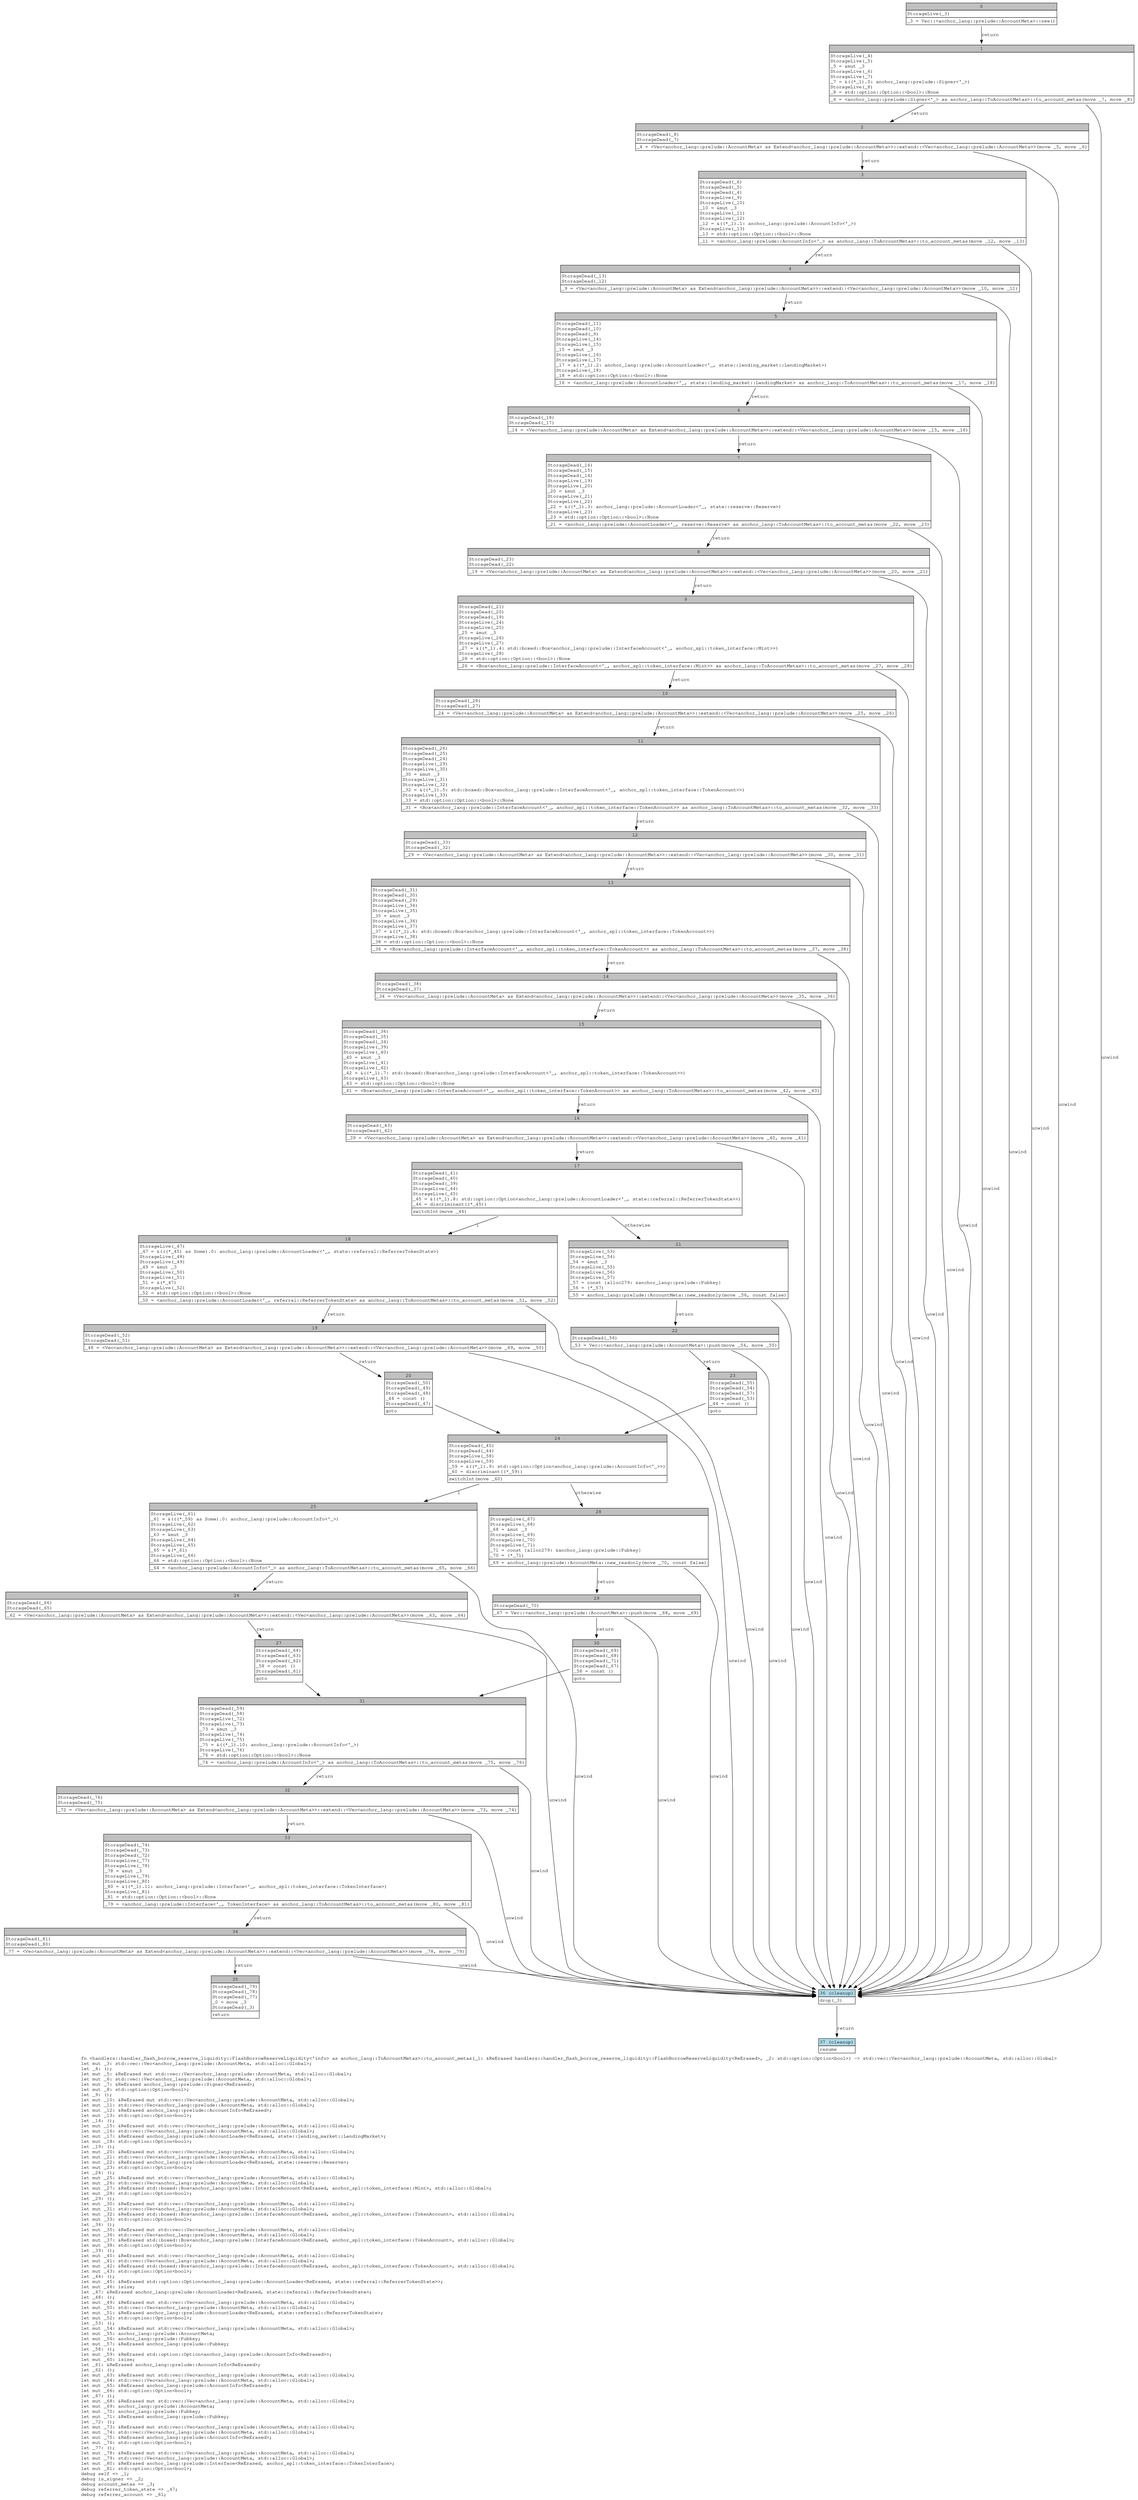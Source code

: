 digraph Mir_0_3584 {
    graph [fontname="Courier, monospace"];
    node [fontname="Courier, monospace"];
    edge [fontname="Courier, monospace"];
    label=<fn &lt;handlers::handler_flash_borrow_reserve_liquidity::FlashBorrowReserveLiquidity&lt;'info&gt; as anchor_lang::ToAccountMetas&gt;::to_account_metas(_1: &amp;ReErased handlers::handler_flash_borrow_reserve_liquidity::FlashBorrowReserveLiquidity&lt;ReErased&gt;, _2: std::option::Option&lt;bool&gt;) -&gt; std::vec::Vec&lt;anchor_lang::prelude::AccountMeta, std::alloc::Global&gt;<br align="left"/>let mut _3: std::vec::Vec&lt;anchor_lang::prelude::AccountMeta, std::alloc::Global&gt;;<br align="left"/>let _4: ();<br align="left"/>let mut _5: &amp;ReErased mut std::vec::Vec&lt;anchor_lang::prelude::AccountMeta, std::alloc::Global&gt;;<br align="left"/>let mut _6: std::vec::Vec&lt;anchor_lang::prelude::AccountMeta, std::alloc::Global&gt;;<br align="left"/>let mut _7: &amp;ReErased anchor_lang::prelude::Signer&lt;ReErased&gt;;<br align="left"/>let mut _8: std::option::Option&lt;bool&gt;;<br align="left"/>let _9: ();<br align="left"/>let mut _10: &amp;ReErased mut std::vec::Vec&lt;anchor_lang::prelude::AccountMeta, std::alloc::Global&gt;;<br align="left"/>let mut _11: std::vec::Vec&lt;anchor_lang::prelude::AccountMeta, std::alloc::Global&gt;;<br align="left"/>let mut _12: &amp;ReErased anchor_lang::prelude::AccountInfo&lt;ReErased&gt;;<br align="left"/>let mut _13: std::option::Option&lt;bool&gt;;<br align="left"/>let _14: ();<br align="left"/>let mut _15: &amp;ReErased mut std::vec::Vec&lt;anchor_lang::prelude::AccountMeta, std::alloc::Global&gt;;<br align="left"/>let mut _16: std::vec::Vec&lt;anchor_lang::prelude::AccountMeta, std::alloc::Global&gt;;<br align="left"/>let mut _17: &amp;ReErased anchor_lang::prelude::AccountLoader&lt;ReErased, state::lending_market::LendingMarket&gt;;<br align="left"/>let mut _18: std::option::Option&lt;bool&gt;;<br align="left"/>let _19: ();<br align="left"/>let mut _20: &amp;ReErased mut std::vec::Vec&lt;anchor_lang::prelude::AccountMeta, std::alloc::Global&gt;;<br align="left"/>let mut _21: std::vec::Vec&lt;anchor_lang::prelude::AccountMeta, std::alloc::Global&gt;;<br align="left"/>let mut _22: &amp;ReErased anchor_lang::prelude::AccountLoader&lt;ReErased, state::reserve::Reserve&gt;;<br align="left"/>let mut _23: std::option::Option&lt;bool&gt;;<br align="left"/>let _24: ();<br align="left"/>let mut _25: &amp;ReErased mut std::vec::Vec&lt;anchor_lang::prelude::AccountMeta, std::alloc::Global&gt;;<br align="left"/>let mut _26: std::vec::Vec&lt;anchor_lang::prelude::AccountMeta, std::alloc::Global&gt;;<br align="left"/>let mut _27: &amp;ReErased std::boxed::Box&lt;anchor_lang::prelude::InterfaceAccount&lt;ReErased, anchor_spl::token_interface::Mint&gt;, std::alloc::Global&gt;;<br align="left"/>let mut _28: std::option::Option&lt;bool&gt;;<br align="left"/>let _29: ();<br align="left"/>let mut _30: &amp;ReErased mut std::vec::Vec&lt;anchor_lang::prelude::AccountMeta, std::alloc::Global&gt;;<br align="left"/>let mut _31: std::vec::Vec&lt;anchor_lang::prelude::AccountMeta, std::alloc::Global&gt;;<br align="left"/>let mut _32: &amp;ReErased std::boxed::Box&lt;anchor_lang::prelude::InterfaceAccount&lt;ReErased, anchor_spl::token_interface::TokenAccount&gt;, std::alloc::Global&gt;;<br align="left"/>let mut _33: std::option::Option&lt;bool&gt;;<br align="left"/>let _34: ();<br align="left"/>let mut _35: &amp;ReErased mut std::vec::Vec&lt;anchor_lang::prelude::AccountMeta, std::alloc::Global&gt;;<br align="left"/>let mut _36: std::vec::Vec&lt;anchor_lang::prelude::AccountMeta, std::alloc::Global&gt;;<br align="left"/>let mut _37: &amp;ReErased std::boxed::Box&lt;anchor_lang::prelude::InterfaceAccount&lt;ReErased, anchor_spl::token_interface::TokenAccount&gt;, std::alloc::Global&gt;;<br align="left"/>let mut _38: std::option::Option&lt;bool&gt;;<br align="left"/>let _39: ();<br align="left"/>let mut _40: &amp;ReErased mut std::vec::Vec&lt;anchor_lang::prelude::AccountMeta, std::alloc::Global&gt;;<br align="left"/>let mut _41: std::vec::Vec&lt;anchor_lang::prelude::AccountMeta, std::alloc::Global&gt;;<br align="left"/>let mut _42: &amp;ReErased std::boxed::Box&lt;anchor_lang::prelude::InterfaceAccount&lt;ReErased, anchor_spl::token_interface::TokenAccount&gt;, std::alloc::Global&gt;;<br align="left"/>let mut _43: std::option::Option&lt;bool&gt;;<br align="left"/>let _44: ();<br align="left"/>let mut _45: &amp;ReErased std::option::Option&lt;anchor_lang::prelude::AccountLoader&lt;ReErased, state::referral::ReferrerTokenState&gt;&gt;;<br align="left"/>let mut _46: isize;<br align="left"/>let _47: &amp;ReErased anchor_lang::prelude::AccountLoader&lt;ReErased, state::referral::ReferrerTokenState&gt;;<br align="left"/>let _48: ();<br align="left"/>let mut _49: &amp;ReErased mut std::vec::Vec&lt;anchor_lang::prelude::AccountMeta, std::alloc::Global&gt;;<br align="left"/>let mut _50: std::vec::Vec&lt;anchor_lang::prelude::AccountMeta, std::alloc::Global&gt;;<br align="left"/>let mut _51: &amp;ReErased anchor_lang::prelude::AccountLoader&lt;ReErased, state::referral::ReferrerTokenState&gt;;<br align="left"/>let mut _52: std::option::Option&lt;bool&gt;;<br align="left"/>let _53: ();<br align="left"/>let mut _54: &amp;ReErased mut std::vec::Vec&lt;anchor_lang::prelude::AccountMeta, std::alloc::Global&gt;;<br align="left"/>let mut _55: anchor_lang::prelude::AccountMeta;<br align="left"/>let mut _56: anchor_lang::prelude::Pubkey;<br align="left"/>let mut _57: &amp;ReErased anchor_lang::prelude::Pubkey;<br align="left"/>let _58: ();<br align="left"/>let mut _59: &amp;ReErased std::option::Option&lt;anchor_lang::prelude::AccountInfo&lt;ReErased&gt;&gt;;<br align="left"/>let mut _60: isize;<br align="left"/>let _61: &amp;ReErased anchor_lang::prelude::AccountInfo&lt;ReErased&gt;;<br align="left"/>let _62: ();<br align="left"/>let mut _63: &amp;ReErased mut std::vec::Vec&lt;anchor_lang::prelude::AccountMeta, std::alloc::Global&gt;;<br align="left"/>let mut _64: std::vec::Vec&lt;anchor_lang::prelude::AccountMeta, std::alloc::Global&gt;;<br align="left"/>let mut _65: &amp;ReErased anchor_lang::prelude::AccountInfo&lt;ReErased&gt;;<br align="left"/>let mut _66: std::option::Option&lt;bool&gt;;<br align="left"/>let _67: ();<br align="left"/>let mut _68: &amp;ReErased mut std::vec::Vec&lt;anchor_lang::prelude::AccountMeta, std::alloc::Global&gt;;<br align="left"/>let mut _69: anchor_lang::prelude::AccountMeta;<br align="left"/>let mut _70: anchor_lang::prelude::Pubkey;<br align="left"/>let mut _71: &amp;ReErased anchor_lang::prelude::Pubkey;<br align="left"/>let _72: ();<br align="left"/>let mut _73: &amp;ReErased mut std::vec::Vec&lt;anchor_lang::prelude::AccountMeta, std::alloc::Global&gt;;<br align="left"/>let mut _74: std::vec::Vec&lt;anchor_lang::prelude::AccountMeta, std::alloc::Global&gt;;<br align="left"/>let mut _75: &amp;ReErased anchor_lang::prelude::AccountInfo&lt;ReErased&gt;;<br align="left"/>let mut _76: std::option::Option&lt;bool&gt;;<br align="left"/>let _77: ();<br align="left"/>let mut _78: &amp;ReErased mut std::vec::Vec&lt;anchor_lang::prelude::AccountMeta, std::alloc::Global&gt;;<br align="left"/>let mut _79: std::vec::Vec&lt;anchor_lang::prelude::AccountMeta, std::alloc::Global&gt;;<br align="left"/>let mut _80: &amp;ReErased anchor_lang::prelude::Interface&lt;ReErased, anchor_spl::token_interface::TokenInterface&gt;;<br align="left"/>let mut _81: std::option::Option&lt;bool&gt;;<br align="left"/>debug self =&gt; _1;<br align="left"/>debug is_signer =&gt; _2;<br align="left"/>debug account_metas =&gt; _3;<br align="left"/>debug referrer_token_state =&gt; _47;<br align="left"/>debug referrer_account =&gt; _61;<br align="left"/>>;
    bb0__0_3584 [shape="none", label=<<table border="0" cellborder="1" cellspacing="0"><tr><td bgcolor="gray" align="center" colspan="1">0</td></tr><tr><td align="left" balign="left">StorageLive(_3)<br/></td></tr><tr><td align="left">_3 = Vec::&lt;anchor_lang::prelude::AccountMeta&gt;::new()</td></tr></table>>];
    bb1__0_3584 [shape="none", label=<<table border="0" cellborder="1" cellspacing="0"><tr><td bgcolor="gray" align="center" colspan="1">1</td></tr><tr><td align="left" balign="left">StorageLive(_4)<br/>StorageLive(_5)<br/>_5 = &amp;mut _3<br/>StorageLive(_6)<br/>StorageLive(_7)<br/>_7 = &amp;((*_1).0: anchor_lang::prelude::Signer&lt;'_&gt;)<br/>StorageLive(_8)<br/>_8 = std::option::Option::&lt;bool&gt;::None<br/></td></tr><tr><td align="left">_6 = &lt;anchor_lang::prelude::Signer&lt;'_&gt; as anchor_lang::ToAccountMetas&gt;::to_account_metas(move _7, move _8)</td></tr></table>>];
    bb2__0_3584 [shape="none", label=<<table border="0" cellborder="1" cellspacing="0"><tr><td bgcolor="gray" align="center" colspan="1">2</td></tr><tr><td align="left" balign="left">StorageDead(_8)<br/>StorageDead(_7)<br/></td></tr><tr><td align="left">_4 = &lt;Vec&lt;anchor_lang::prelude::AccountMeta&gt; as Extend&lt;anchor_lang::prelude::AccountMeta&gt;&gt;::extend::&lt;Vec&lt;anchor_lang::prelude::AccountMeta&gt;&gt;(move _5, move _6)</td></tr></table>>];
    bb3__0_3584 [shape="none", label=<<table border="0" cellborder="1" cellspacing="0"><tr><td bgcolor="gray" align="center" colspan="1">3</td></tr><tr><td align="left" balign="left">StorageDead(_6)<br/>StorageDead(_5)<br/>StorageDead(_4)<br/>StorageLive(_9)<br/>StorageLive(_10)<br/>_10 = &amp;mut _3<br/>StorageLive(_11)<br/>StorageLive(_12)<br/>_12 = &amp;((*_1).1: anchor_lang::prelude::AccountInfo&lt;'_&gt;)<br/>StorageLive(_13)<br/>_13 = std::option::Option::&lt;bool&gt;::None<br/></td></tr><tr><td align="left">_11 = &lt;anchor_lang::prelude::AccountInfo&lt;'_&gt; as anchor_lang::ToAccountMetas&gt;::to_account_metas(move _12, move _13)</td></tr></table>>];
    bb4__0_3584 [shape="none", label=<<table border="0" cellborder="1" cellspacing="0"><tr><td bgcolor="gray" align="center" colspan="1">4</td></tr><tr><td align="left" balign="left">StorageDead(_13)<br/>StorageDead(_12)<br/></td></tr><tr><td align="left">_9 = &lt;Vec&lt;anchor_lang::prelude::AccountMeta&gt; as Extend&lt;anchor_lang::prelude::AccountMeta&gt;&gt;::extend::&lt;Vec&lt;anchor_lang::prelude::AccountMeta&gt;&gt;(move _10, move _11)</td></tr></table>>];
    bb5__0_3584 [shape="none", label=<<table border="0" cellborder="1" cellspacing="0"><tr><td bgcolor="gray" align="center" colspan="1">5</td></tr><tr><td align="left" balign="left">StorageDead(_11)<br/>StorageDead(_10)<br/>StorageDead(_9)<br/>StorageLive(_14)<br/>StorageLive(_15)<br/>_15 = &amp;mut _3<br/>StorageLive(_16)<br/>StorageLive(_17)<br/>_17 = &amp;((*_1).2: anchor_lang::prelude::AccountLoader&lt;'_, state::lending_market::LendingMarket&gt;)<br/>StorageLive(_18)<br/>_18 = std::option::Option::&lt;bool&gt;::None<br/></td></tr><tr><td align="left">_16 = &lt;anchor_lang::prelude::AccountLoader&lt;'_, state::lending_market::LendingMarket&gt; as anchor_lang::ToAccountMetas&gt;::to_account_metas(move _17, move _18)</td></tr></table>>];
    bb6__0_3584 [shape="none", label=<<table border="0" cellborder="1" cellspacing="0"><tr><td bgcolor="gray" align="center" colspan="1">6</td></tr><tr><td align="left" balign="left">StorageDead(_18)<br/>StorageDead(_17)<br/></td></tr><tr><td align="left">_14 = &lt;Vec&lt;anchor_lang::prelude::AccountMeta&gt; as Extend&lt;anchor_lang::prelude::AccountMeta&gt;&gt;::extend::&lt;Vec&lt;anchor_lang::prelude::AccountMeta&gt;&gt;(move _15, move _16)</td></tr></table>>];
    bb7__0_3584 [shape="none", label=<<table border="0" cellborder="1" cellspacing="0"><tr><td bgcolor="gray" align="center" colspan="1">7</td></tr><tr><td align="left" balign="left">StorageDead(_16)<br/>StorageDead(_15)<br/>StorageDead(_14)<br/>StorageLive(_19)<br/>StorageLive(_20)<br/>_20 = &amp;mut _3<br/>StorageLive(_21)<br/>StorageLive(_22)<br/>_22 = &amp;((*_1).3: anchor_lang::prelude::AccountLoader&lt;'_, state::reserve::Reserve&gt;)<br/>StorageLive(_23)<br/>_23 = std::option::Option::&lt;bool&gt;::None<br/></td></tr><tr><td align="left">_21 = &lt;anchor_lang::prelude::AccountLoader&lt;'_, reserve::Reserve&gt; as anchor_lang::ToAccountMetas&gt;::to_account_metas(move _22, move _23)</td></tr></table>>];
    bb8__0_3584 [shape="none", label=<<table border="0" cellborder="1" cellspacing="0"><tr><td bgcolor="gray" align="center" colspan="1">8</td></tr><tr><td align="left" balign="left">StorageDead(_23)<br/>StorageDead(_22)<br/></td></tr><tr><td align="left">_19 = &lt;Vec&lt;anchor_lang::prelude::AccountMeta&gt; as Extend&lt;anchor_lang::prelude::AccountMeta&gt;&gt;::extend::&lt;Vec&lt;anchor_lang::prelude::AccountMeta&gt;&gt;(move _20, move _21)</td></tr></table>>];
    bb9__0_3584 [shape="none", label=<<table border="0" cellborder="1" cellspacing="0"><tr><td bgcolor="gray" align="center" colspan="1">9</td></tr><tr><td align="left" balign="left">StorageDead(_21)<br/>StorageDead(_20)<br/>StorageDead(_19)<br/>StorageLive(_24)<br/>StorageLive(_25)<br/>_25 = &amp;mut _3<br/>StorageLive(_26)<br/>StorageLive(_27)<br/>_27 = &amp;((*_1).4: std::boxed::Box&lt;anchor_lang::prelude::InterfaceAccount&lt;'_, anchor_spl::token_interface::Mint&gt;&gt;)<br/>StorageLive(_28)<br/>_28 = std::option::Option::&lt;bool&gt;::None<br/></td></tr><tr><td align="left">_26 = &lt;Box&lt;anchor_lang::prelude::InterfaceAccount&lt;'_, anchor_spl::token_interface::Mint&gt;&gt; as anchor_lang::ToAccountMetas&gt;::to_account_metas(move _27, move _28)</td></tr></table>>];
    bb10__0_3584 [shape="none", label=<<table border="0" cellborder="1" cellspacing="0"><tr><td bgcolor="gray" align="center" colspan="1">10</td></tr><tr><td align="left" balign="left">StorageDead(_28)<br/>StorageDead(_27)<br/></td></tr><tr><td align="left">_24 = &lt;Vec&lt;anchor_lang::prelude::AccountMeta&gt; as Extend&lt;anchor_lang::prelude::AccountMeta&gt;&gt;::extend::&lt;Vec&lt;anchor_lang::prelude::AccountMeta&gt;&gt;(move _25, move _26)</td></tr></table>>];
    bb11__0_3584 [shape="none", label=<<table border="0" cellborder="1" cellspacing="0"><tr><td bgcolor="gray" align="center" colspan="1">11</td></tr><tr><td align="left" balign="left">StorageDead(_26)<br/>StorageDead(_25)<br/>StorageDead(_24)<br/>StorageLive(_29)<br/>StorageLive(_30)<br/>_30 = &amp;mut _3<br/>StorageLive(_31)<br/>StorageLive(_32)<br/>_32 = &amp;((*_1).5: std::boxed::Box&lt;anchor_lang::prelude::InterfaceAccount&lt;'_, anchor_spl::token_interface::TokenAccount&gt;&gt;)<br/>StorageLive(_33)<br/>_33 = std::option::Option::&lt;bool&gt;::None<br/></td></tr><tr><td align="left">_31 = &lt;Box&lt;anchor_lang::prelude::InterfaceAccount&lt;'_, anchor_spl::token_interface::TokenAccount&gt;&gt; as anchor_lang::ToAccountMetas&gt;::to_account_metas(move _32, move _33)</td></tr></table>>];
    bb12__0_3584 [shape="none", label=<<table border="0" cellborder="1" cellspacing="0"><tr><td bgcolor="gray" align="center" colspan="1">12</td></tr><tr><td align="left" balign="left">StorageDead(_33)<br/>StorageDead(_32)<br/></td></tr><tr><td align="left">_29 = &lt;Vec&lt;anchor_lang::prelude::AccountMeta&gt; as Extend&lt;anchor_lang::prelude::AccountMeta&gt;&gt;::extend::&lt;Vec&lt;anchor_lang::prelude::AccountMeta&gt;&gt;(move _30, move _31)</td></tr></table>>];
    bb13__0_3584 [shape="none", label=<<table border="0" cellborder="1" cellspacing="0"><tr><td bgcolor="gray" align="center" colspan="1">13</td></tr><tr><td align="left" balign="left">StorageDead(_31)<br/>StorageDead(_30)<br/>StorageDead(_29)<br/>StorageLive(_34)<br/>StorageLive(_35)<br/>_35 = &amp;mut _3<br/>StorageLive(_36)<br/>StorageLive(_37)<br/>_37 = &amp;((*_1).6: std::boxed::Box&lt;anchor_lang::prelude::InterfaceAccount&lt;'_, anchor_spl::token_interface::TokenAccount&gt;&gt;)<br/>StorageLive(_38)<br/>_38 = std::option::Option::&lt;bool&gt;::None<br/></td></tr><tr><td align="left">_36 = &lt;Box&lt;anchor_lang::prelude::InterfaceAccount&lt;'_, anchor_spl::token_interface::TokenAccount&gt;&gt; as anchor_lang::ToAccountMetas&gt;::to_account_metas(move _37, move _38)</td></tr></table>>];
    bb14__0_3584 [shape="none", label=<<table border="0" cellborder="1" cellspacing="0"><tr><td bgcolor="gray" align="center" colspan="1">14</td></tr><tr><td align="left" balign="left">StorageDead(_38)<br/>StorageDead(_37)<br/></td></tr><tr><td align="left">_34 = &lt;Vec&lt;anchor_lang::prelude::AccountMeta&gt; as Extend&lt;anchor_lang::prelude::AccountMeta&gt;&gt;::extend::&lt;Vec&lt;anchor_lang::prelude::AccountMeta&gt;&gt;(move _35, move _36)</td></tr></table>>];
    bb15__0_3584 [shape="none", label=<<table border="0" cellborder="1" cellspacing="0"><tr><td bgcolor="gray" align="center" colspan="1">15</td></tr><tr><td align="left" balign="left">StorageDead(_36)<br/>StorageDead(_35)<br/>StorageDead(_34)<br/>StorageLive(_39)<br/>StorageLive(_40)<br/>_40 = &amp;mut _3<br/>StorageLive(_41)<br/>StorageLive(_42)<br/>_42 = &amp;((*_1).7: std::boxed::Box&lt;anchor_lang::prelude::InterfaceAccount&lt;'_, anchor_spl::token_interface::TokenAccount&gt;&gt;)<br/>StorageLive(_43)<br/>_43 = std::option::Option::&lt;bool&gt;::None<br/></td></tr><tr><td align="left">_41 = &lt;Box&lt;anchor_lang::prelude::InterfaceAccount&lt;'_, anchor_spl::token_interface::TokenAccount&gt;&gt; as anchor_lang::ToAccountMetas&gt;::to_account_metas(move _42, move _43)</td></tr></table>>];
    bb16__0_3584 [shape="none", label=<<table border="0" cellborder="1" cellspacing="0"><tr><td bgcolor="gray" align="center" colspan="1">16</td></tr><tr><td align="left" balign="left">StorageDead(_43)<br/>StorageDead(_42)<br/></td></tr><tr><td align="left">_39 = &lt;Vec&lt;anchor_lang::prelude::AccountMeta&gt; as Extend&lt;anchor_lang::prelude::AccountMeta&gt;&gt;::extend::&lt;Vec&lt;anchor_lang::prelude::AccountMeta&gt;&gt;(move _40, move _41)</td></tr></table>>];
    bb17__0_3584 [shape="none", label=<<table border="0" cellborder="1" cellspacing="0"><tr><td bgcolor="gray" align="center" colspan="1">17</td></tr><tr><td align="left" balign="left">StorageDead(_41)<br/>StorageDead(_40)<br/>StorageDead(_39)<br/>StorageLive(_44)<br/>StorageLive(_45)<br/>_45 = &amp;((*_1).8: std::option::Option&lt;anchor_lang::prelude::AccountLoader&lt;'_, state::referral::ReferrerTokenState&gt;&gt;)<br/>_46 = discriminant((*_45))<br/></td></tr><tr><td align="left">switchInt(move _46)</td></tr></table>>];
    bb18__0_3584 [shape="none", label=<<table border="0" cellborder="1" cellspacing="0"><tr><td bgcolor="gray" align="center" colspan="1">18</td></tr><tr><td align="left" balign="left">StorageLive(_47)<br/>_47 = &amp;(((*_45) as Some).0: anchor_lang::prelude::AccountLoader&lt;'_, state::referral::ReferrerTokenState&gt;)<br/>StorageLive(_48)<br/>StorageLive(_49)<br/>_49 = &amp;mut _3<br/>StorageLive(_50)<br/>StorageLive(_51)<br/>_51 = &amp;(*_47)<br/>StorageLive(_52)<br/>_52 = std::option::Option::&lt;bool&gt;::None<br/></td></tr><tr><td align="left">_50 = &lt;anchor_lang::prelude::AccountLoader&lt;'_, referral::ReferrerTokenState&gt; as anchor_lang::ToAccountMetas&gt;::to_account_metas(move _51, move _52)</td></tr></table>>];
    bb19__0_3584 [shape="none", label=<<table border="0" cellborder="1" cellspacing="0"><tr><td bgcolor="gray" align="center" colspan="1">19</td></tr><tr><td align="left" balign="left">StorageDead(_52)<br/>StorageDead(_51)<br/></td></tr><tr><td align="left">_48 = &lt;Vec&lt;anchor_lang::prelude::AccountMeta&gt; as Extend&lt;anchor_lang::prelude::AccountMeta&gt;&gt;::extend::&lt;Vec&lt;anchor_lang::prelude::AccountMeta&gt;&gt;(move _49, move _50)</td></tr></table>>];
    bb20__0_3584 [shape="none", label=<<table border="0" cellborder="1" cellspacing="0"><tr><td bgcolor="gray" align="center" colspan="1">20</td></tr><tr><td align="left" balign="left">StorageDead(_50)<br/>StorageDead(_49)<br/>StorageDead(_48)<br/>_44 = const ()<br/>StorageDead(_47)<br/></td></tr><tr><td align="left">goto</td></tr></table>>];
    bb21__0_3584 [shape="none", label=<<table border="0" cellborder="1" cellspacing="0"><tr><td bgcolor="gray" align="center" colspan="1">21</td></tr><tr><td align="left" balign="left">StorageLive(_53)<br/>StorageLive(_54)<br/>_54 = &amp;mut _3<br/>StorageLive(_55)<br/>StorageLive(_56)<br/>StorageLive(_57)<br/>_57 = const {alloc279: &amp;anchor_lang::prelude::Pubkey}<br/>_56 = (*_57)<br/></td></tr><tr><td align="left">_55 = anchor_lang::prelude::AccountMeta::new_readonly(move _56, const false)</td></tr></table>>];
    bb22__0_3584 [shape="none", label=<<table border="0" cellborder="1" cellspacing="0"><tr><td bgcolor="gray" align="center" colspan="1">22</td></tr><tr><td align="left" balign="left">StorageDead(_56)<br/></td></tr><tr><td align="left">_53 = Vec::&lt;anchor_lang::prelude::AccountMeta&gt;::push(move _54, move _55)</td></tr></table>>];
    bb23__0_3584 [shape="none", label=<<table border="0" cellborder="1" cellspacing="0"><tr><td bgcolor="gray" align="center" colspan="1">23</td></tr><tr><td align="left" balign="left">StorageDead(_55)<br/>StorageDead(_54)<br/>StorageDead(_57)<br/>StorageDead(_53)<br/>_44 = const ()<br/></td></tr><tr><td align="left">goto</td></tr></table>>];
    bb24__0_3584 [shape="none", label=<<table border="0" cellborder="1" cellspacing="0"><tr><td bgcolor="gray" align="center" colspan="1">24</td></tr><tr><td align="left" balign="left">StorageDead(_45)<br/>StorageDead(_44)<br/>StorageLive(_58)<br/>StorageLive(_59)<br/>_59 = &amp;((*_1).9: std::option::Option&lt;anchor_lang::prelude::AccountInfo&lt;'_&gt;&gt;)<br/>_60 = discriminant((*_59))<br/></td></tr><tr><td align="left">switchInt(move _60)</td></tr></table>>];
    bb25__0_3584 [shape="none", label=<<table border="0" cellborder="1" cellspacing="0"><tr><td bgcolor="gray" align="center" colspan="1">25</td></tr><tr><td align="left" balign="left">StorageLive(_61)<br/>_61 = &amp;(((*_59) as Some).0: anchor_lang::prelude::AccountInfo&lt;'_&gt;)<br/>StorageLive(_62)<br/>StorageLive(_63)<br/>_63 = &amp;mut _3<br/>StorageLive(_64)<br/>StorageLive(_65)<br/>_65 = &amp;(*_61)<br/>StorageLive(_66)<br/>_66 = std::option::Option::&lt;bool&gt;::None<br/></td></tr><tr><td align="left">_64 = &lt;anchor_lang::prelude::AccountInfo&lt;'_&gt; as anchor_lang::ToAccountMetas&gt;::to_account_metas(move _65, move _66)</td></tr></table>>];
    bb26__0_3584 [shape="none", label=<<table border="0" cellborder="1" cellspacing="0"><tr><td bgcolor="gray" align="center" colspan="1">26</td></tr><tr><td align="left" balign="left">StorageDead(_66)<br/>StorageDead(_65)<br/></td></tr><tr><td align="left">_62 = &lt;Vec&lt;anchor_lang::prelude::AccountMeta&gt; as Extend&lt;anchor_lang::prelude::AccountMeta&gt;&gt;::extend::&lt;Vec&lt;anchor_lang::prelude::AccountMeta&gt;&gt;(move _63, move _64)</td></tr></table>>];
    bb27__0_3584 [shape="none", label=<<table border="0" cellborder="1" cellspacing="0"><tr><td bgcolor="gray" align="center" colspan="1">27</td></tr><tr><td align="left" balign="left">StorageDead(_64)<br/>StorageDead(_63)<br/>StorageDead(_62)<br/>_58 = const ()<br/>StorageDead(_61)<br/></td></tr><tr><td align="left">goto</td></tr></table>>];
    bb28__0_3584 [shape="none", label=<<table border="0" cellborder="1" cellspacing="0"><tr><td bgcolor="gray" align="center" colspan="1">28</td></tr><tr><td align="left" balign="left">StorageLive(_67)<br/>StorageLive(_68)<br/>_68 = &amp;mut _3<br/>StorageLive(_69)<br/>StorageLive(_70)<br/>StorageLive(_71)<br/>_71 = const {alloc279: &amp;anchor_lang::prelude::Pubkey}<br/>_70 = (*_71)<br/></td></tr><tr><td align="left">_69 = anchor_lang::prelude::AccountMeta::new_readonly(move _70, const false)</td></tr></table>>];
    bb29__0_3584 [shape="none", label=<<table border="0" cellborder="1" cellspacing="0"><tr><td bgcolor="gray" align="center" colspan="1">29</td></tr><tr><td align="left" balign="left">StorageDead(_70)<br/></td></tr><tr><td align="left">_67 = Vec::&lt;anchor_lang::prelude::AccountMeta&gt;::push(move _68, move _69)</td></tr></table>>];
    bb30__0_3584 [shape="none", label=<<table border="0" cellborder="1" cellspacing="0"><tr><td bgcolor="gray" align="center" colspan="1">30</td></tr><tr><td align="left" balign="left">StorageDead(_69)<br/>StorageDead(_68)<br/>StorageDead(_71)<br/>StorageDead(_67)<br/>_58 = const ()<br/></td></tr><tr><td align="left">goto</td></tr></table>>];
    bb31__0_3584 [shape="none", label=<<table border="0" cellborder="1" cellspacing="0"><tr><td bgcolor="gray" align="center" colspan="1">31</td></tr><tr><td align="left" balign="left">StorageDead(_59)<br/>StorageDead(_58)<br/>StorageLive(_72)<br/>StorageLive(_73)<br/>_73 = &amp;mut _3<br/>StorageLive(_74)<br/>StorageLive(_75)<br/>_75 = &amp;((*_1).10: anchor_lang::prelude::AccountInfo&lt;'_&gt;)<br/>StorageLive(_76)<br/>_76 = std::option::Option::&lt;bool&gt;::None<br/></td></tr><tr><td align="left">_74 = &lt;anchor_lang::prelude::AccountInfo&lt;'_&gt; as anchor_lang::ToAccountMetas&gt;::to_account_metas(move _75, move _76)</td></tr></table>>];
    bb32__0_3584 [shape="none", label=<<table border="0" cellborder="1" cellspacing="0"><tr><td bgcolor="gray" align="center" colspan="1">32</td></tr><tr><td align="left" balign="left">StorageDead(_76)<br/>StorageDead(_75)<br/></td></tr><tr><td align="left">_72 = &lt;Vec&lt;anchor_lang::prelude::AccountMeta&gt; as Extend&lt;anchor_lang::prelude::AccountMeta&gt;&gt;::extend::&lt;Vec&lt;anchor_lang::prelude::AccountMeta&gt;&gt;(move _73, move _74)</td></tr></table>>];
    bb33__0_3584 [shape="none", label=<<table border="0" cellborder="1" cellspacing="0"><tr><td bgcolor="gray" align="center" colspan="1">33</td></tr><tr><td align="left" balign="left">StorageDead(_74)<br/>StorageDead(_73)<br/>StorageDead(_72)<br/>StorageLive(_77)<br/>StorageLive(_78)<br/>_78 = &amp;mut _3<br/>StorageLive(_79)<br/>StorageLive(_80)<br/>_80 = &amp;((*_1).11: anchor_lang::prelude::Interface&lt;'_, anchor_spl::token_interface::TokenInterface&gt;)<br/>StorageLive(_81)<br/>_81 = std::option::Option::&lt;bool&gt;::None<br/></td></tr><tr><td align="left">_79 = &lt;anchor_lang::prelude::Interface&lt;'_, TokenInterface&gt; as anchor_lang::ToAccountMetas&gt;::to_account_metas(move _80, move _81)</td></tr></table>>];
    bb34__0_3584 [shape="none", label=<<table border="0" cellborder="1" cellspacing="0"><tr><td bgcolor="gray" align="center" colspan="1">34</td></tr><tr><td align="left" balign="left">StorageDead(_81)<br/>StorageDead(_80)<br/></td></tr><tr><td align="left">_77 = &lt;Vec&lt;anchor_lang::prelude::AccountMeta&gt; as Extend&lt;anchor_lang::prelude::AccountMeta&gt;&gt;::extend::&lt;Vec&lt;anchor_lang::prelude::AccountMeta&gt;&gt;(move _78, move _79)</td></tr></table>>];
    bb35__0_3584 [shape="none", label=<<table border="0" cellborder="1" cellspacing="0"><tr><td bgcolor="gray" align="center" colspan="1">35</td></tr><tr><td align="left" balign="left">StorageDead(_79)<br/>StorageDead(_78)<br/>StorageDead(_77)<br/>_0 = move _3<br/>StorageDead(_3)<br/></td></tr><tr><td align="left">return</td></tr></table>>];
    bb36__0_3584 [shape="none", label=<<table border="0" cellborder="1" cellspacing="0"><tr><td bgcolor="lightblue" align="center" colspan="1">36 (cleanup)</td></tr><tr><td align="left">drop(_3)</td></tr></table>>];
    bb37__0_3584 [shape="none", label=<<table border="0" cellborder="1" cellspacing="0"><tr><td bgcolor="lightblue" align="center" colspan="1">37 (cleanup)</td></tr><tr><td align="left">resume</td></tr></table>>];
    bb0__0_3584 -> bb1__0_3584 [label="return"];
    bb1__0_3584 -> bb2__0_3584 [label="return"];
    bb1__0_3584 -> bb36__0_3584 [label="unwind"];
    bb2__0_3584 -> bb3__0_3584 [label="return"];
    bb2__0_3584 -> bb36__0_3584 [label="unwind"];
    bb3__0_3584 -> bb4__0_3584 [label="return"];
    bb3__0_3584 -> bb36__0_3584 [label="unwind"];
    bb4__0_3584 -> bb5__0_3584 [label="return"];
    bb4__0_3584 -> bb36__0_3584 [label="unwind"];
    bb5__0_3584 -> bb6__0_3584 [label="return"];
    bb5__0_3584 -> bb36__0_3584 [label="unwind"];
    bb6__0_3584 -> bb7__0_3584 [label="return"];
    bb6__0_3584 -> bb36__0_3584 [label="unwind"];
    bb7__0_3584 -> bb8__0_3584 [label="return"];
    bb7__0_3584 -> bb36__0_3584 [label="unwind"];
    bb8__0_3584 -> bb9__0_3584 [label="return"];
    bb8__0_3584 -> bb36__0_3584 [label="unwind"];
    bb9__0_3584 -> bb10__0_3584 [label="return"];
    bb9__0_3584 -> bb36__0_3584 [label="unwind"];
    bb10__0_3584 -> bb11__0_3584 [label="return"];
    bb10__0_3584 -> bb36__0_3584 [label="unwind"];
    bb11__0_3584 -> bb12__0_3584 [label="return"];
    bb11__0_3584 -> bb36__0_3584 [label="unwind"];
    bb12__0_3584 -> bb13__0_3584 [label="return"];
    bb12__0_3584 -> bb36__0_3584 [label="unwind"];
    bb13__0_3584 -> bb14__0_3584 [label="return"];
    bb13__0_3584 -> bb36__0_3584 [label="unwind"];
    bb14__0_3584 -> bb15__0_3584 [label="return"];
    bb14__0_3584 -> bb36__0_3584 [label="unwind"];
    bb15__0_3584 -> bb16__0_3584 [label="return"];
    bb15__0_3584 -> bb36__0_3584 [label="unwind"];
    bb16__0_3584 -> bb17__0_3584 [label="return"];
    bb16__0_3584 -> bb36__0_3584 [label="unwind"];
    bb17__0_3584 -> bb18__0_3584 [label="1"];
    bb17__0_3584 -> bb21__0_3584 [label="otherwise"];
    bb18__0_3584 -> bb19__0_3584 [label="return"];
    bb18__0_3584 -> bb36__0_3584 [label="unwind"];
    bb19__0_3584 -> bb20__0_3584 [label="return"];
    bb19__0_3584 -> bb36__0_3584 [label="unwind"];
    bb20__0_3584 -> bb24__0_3584 [label=""];
    bb21__0_3584 -> bb22__0_3584 [label="return"];
    bb21__0_3584 -> bb36__0_3584 [label="unwind"];
    bb22__0_3584 -> bb23__0_3584 [label="return"];
    bb22__0_3584 -> bb36__0_3584 [label="unwind"];
    bb23__0_3584 -> bb24__0_3584 [label=""];
    bb24__0_3584 -> bb25__0_3584 [label="1"];
    bb24__0_3584 -> bb28__0_3584 [label="otherwise"];
    bb25__0_3584 -> bb26__0_3584 [label="return"];
    bb25__0_3584 -> bb36__0_3584 [label="unwind"];
    bb26__0_3584 -> bb27__0_3584 [label="return"];
    bb26__0_3584 -> bb36__0_3584 [label="unwind"];
    bb27__0_3584 -> bb31__0_3584 [label=""];
    bb28__0_3584 -> bb29__0_3584 [label="return"];
    bb28__0_3584 -> bb36__0_3584 [label="unwind"];
    bb29__0_3584 -> bb30__0_3584 [label="return"];
    bb29__0_3584 -> bb36__0_3584 [label="unwind"];
    bb30__0_3584 -> bb31__0_3584 [label=""];
    bb31__0_3584 -> bb32__0_3584 [label="return"];
    bb31__0_3584 -> bb36__0_3584 [label="unwind"];
    bb32__0_3584 -> bb33__0_3584 [label="return"];
    bb32__0_3584 -> bb36__0_3584 [label="unwind"];
    bb33__0_3584 -> bb34__0_3584 [label="return"];
    bb33__0_3584 -> bb36__0_3584 [label="unwind"];
    bb34__0_3584 -> bb35__0_3584 [label="return"];
    bb34__0_3584 -> bb36__0_3584 [label="unwind"];
    bb36__0_3584 -> bb37__0_3584 [label="return"];
}
